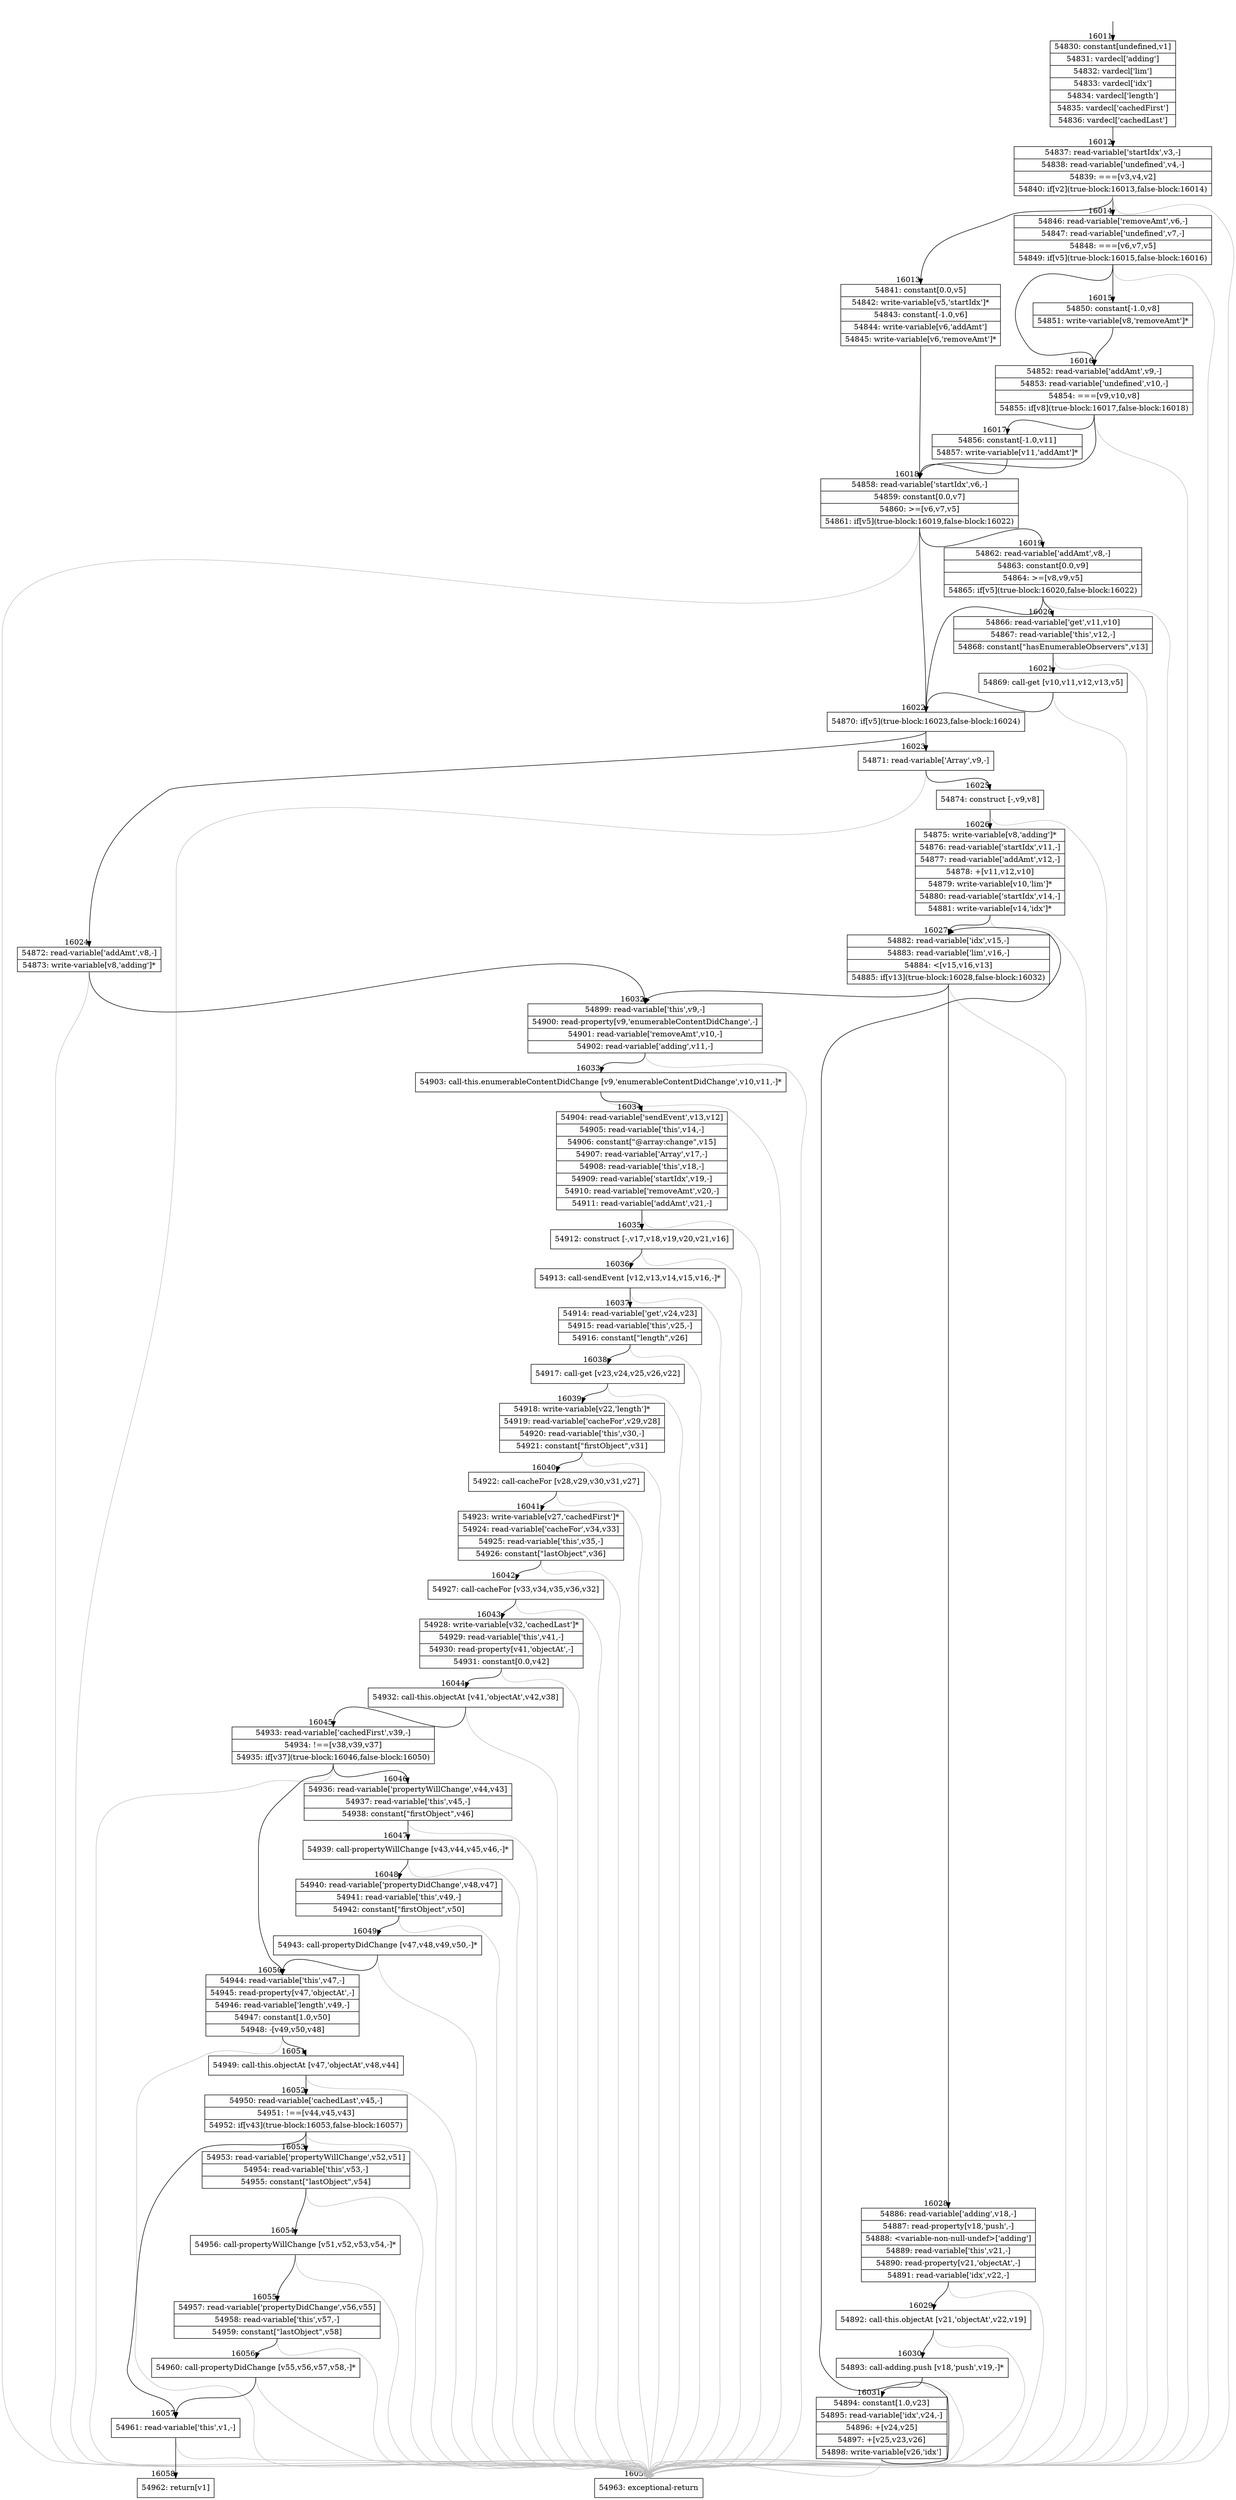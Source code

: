 digraph {
rankdir="TD"
BB_entry1361[shape=none,label=""];
BB_entry1361 -> BB16011 [tailport=s, headport=n, headlabel="    16011"]
BB16011 [shape=record label="{54830: constant[undefined,v1]|54831: vardecl['adding']|54832: vardecl['lim']|54833: vardecl['idx']|54834: vardecl['length']|54835: vardecl['cachedFirst']|54836: vardecl['cachedLast']}" ] 
BB16011 -> BB16012 [tailport=s, headport=n, headlabel="      16012"]
BB16012 [shape=record label="{54837: read-variable['startIdx',v3,-]|54838: read-variable['undefined',v4,-]|54839: ===[v3,v4,v2]|54840: if[v2](true-block:16013,false-block:16014)}" ] 
BB16012 -> BB16013 [tailport=s, headport=n, headlabel="      16013"]
BB16012 -> BB16014 [tailport=s, headport=n, headlabel="      16014"]
BB16012 -> BB16059 [tailport=s, headport=n, color=gray, headlabel="      16059"]
BB16013 [shape=record label="{54841: constant[0.0,v5]|54842: write-variable[v5,'startIdx']*|54843: constant[-1.0,v6]|54844: write-variable[v6,'addAmt']|54845: write-variable[v6,'removeAmt']*}" ] 
BB16013 -> BB16018 [tailport=s, headport=n, headlabel="      16018"]
BB16014 [shape=record label="{54846: read-variable['removeAmt',v6,-]|54847: read-variable['undefined',v7,-]|54848: ===[v6,v7,v5]|54849: if[v5](true-block:16015,false-block:16016)}" ] 
BB16014 -> BB16015 [tailport=s, headport=n, headlabel="      16015"]
BB16014 -> BB16016 [tailport=s, headport=n, headlabel="      16016"]
BB16014 -> BB16059 [tailport=s, headport=n, color=gray]
BB16015 [shape=record label="{54850: constant[-1.0,v8]|54851: write-variable[v8,'removeAmt']*}" ] 
BB16015 -> BB16016 [tailport=s, headport=n]
BB16016 [shape=record label="{54852: read-variable['addAmt',v9,-]|54853: read-variable['undefined',v10,-]|54854: ===[v9,v10,v8]|54855: if[v8](true-block:16017,false-block:16018)}" ] 
BB16016 -> BB16017 [tailport=s, headport=n, headlabel="      16017"]
BB16016 -> BB16018 [tailport=s, headport=n]
BB16016 -> BB16059 [tailport=s, headport=n, color=gray]
BB16017 [shape=record label="{54856: constant[-1.0,v11]|54857: write-variable[v11,'addAmt']*}" ] 
BB16017 -> BB16018 [tailport=s, headport=n]
BB16018 [shape=record label="{54858: read-variable['startIdx',v6,-]|54859: constant[0.0,v7]|54860: \>=[v6,v7,v5]|54861: if[v5](true-block:16019,false-block:16022)}" ] 
BB16018 -> BB16022 [tailport=s, headport=n, headlabel="      16022"]
BB16018 -> BB16019 [tailport=s, headport=n, headlabel="      16019"]
BB16018 -> BB16059 [tailport=s, headport=n, color=gray]
BB16019 [shape=record label="{54862: read-variable['addAmt',v8,-]|54863: constant[0.0,v9]|54864: \>=[v8,v9,v5]|54865: if[v5](true-block:16020,false-block:16022)}" ] 
BB16019 -> BB16022 [tailport=s, headport=n]
BB16019 -> BB16020 [tailport=s, headport=n, headlabel="      16020"]
BB16019 -> BB16059 [tailport=s, headport=n, color=gray]
BB16020 [shape=record label="{54866: read-variable['get',v11,v10]|54867: read-variable['this',v12,-]|54868: constant[\"hasEnumerableObservers\",v13]}" ] 
BB16020 -> BB16021 [tailport=s, headport=n, headlabel="      16021"]
BB16020 -> BB16059 [tailport=s, headport=n, color=gray]
BB16021 [shape=record label="{54869: call-get [v10,v11,v12,v13,v5]}" ] 
BB16021 -> BB16022 [tailport=s, headport=n]
BB16021 -> BB16059 [tailport=s, headport=n, color=gray]
BB16022 [shape=record label="{54870: if[v5](true-block:16023,false-block:16024)}" ] 
BB16022 -> BB16023 [tailport=s, headport=n, headlabel="      16023"]
BB16022 -> BB16024 [tailport=s, headport=n, headlabel="      16024"]
BB16023 [shape=record label="{54871: read-variable['Array',v9,-]}" ] 
BB16023 -> BB16025 [tailport=s, headport=n, headlabel="      16025"]
BB16023 -> BB16059 [tailport=s, headport=n, color=gray]
BB16024 [shape=record label="{54872: read-variable['addAmt',v8,-]|54873: write-variable[v8,'adding']*}" ] 
BB16024 -> BB16032 [tailport=s, headport=n, headlabel="      16032"]
BB16024 -> BB16059 [tailport=s, headport=n, color=gray]
BB16025 [shape=record label="{54874: construct [-,v9,v8]}" ] 
BB16025 -> BB16026 [tailport=s, headport=n, headlabel="      16026"]
BB16025 -> BB16059 [tailport=s, headport=n, color=gray]
BB16026 [shape=record label="{54875: write-variable[v8,'adding']*|54876: read-variable['startIdx',v11,-]|54877: read-variable['addAmt',v12,-]|54878: +[v11,v12,v10]|54879: write-variable[v10,'lim']*|54880: read-variable['startIdx',v14,-]|54881: write-variable[v14,'idx']*}" ] 
BB16026 -> BB16027 [tailport=s, headport=n, headlabel="      16027"]
BB16026 -> BB16059 [tailport=s, headport=n, color=gray]
BB16027 [shape=record label="{54882: read-variable['idx',v15,-]|54883: read-variable['lim',v16,-]|54884: \<[v15,v16,v13]|54885: if[v13](true-block:16028,false-block:16032)}" ] 
BB16027 -> BB16028 [tailport=s, headport=n, headlabel="      16028"]
BB16027 -> BB16032 [tailport=s, headport=n]
BB16027 -> BB16059 [tailport=s, headport=n, color=gray]
BB16028 [shape=record label="{54886: read-variable['adding',v18,-]|54887: read-property[v18,'push',-]|54888: \<variable-non-null-undef\>['adding']|54889: read-variable['this',v21,-]|54890: read-property[v21,'objectAt',-]|54891: read-variable['idx',v22,-]}" ] 
BB16028 -> BB16029 [tailport=s, headport=n, headlabel="      16029"]
BB16028 -> BB16059 [tailport=s, headport=n, color=gray]
BB16029 [shape=record label="{54892: call-this.objectAt [v21,'objectAt',v22,v19]}" ] 
BB16029 -> BB16030 [tailport=s, headport=n, headlabel="      16030"]
BB16029 -> BB16059 [tailport=s, headport=n, color=gray]
BB16030 [shape=record label="{54893: call-adding.push [v18,'push',v19,-]*}" ] 
BB16030 -> BB16031 [tailport=s, headport=n, headlabel="      16031"]
BB16030 -> BB16059 [tailport=s, headport=n, color=gray]
BB16031 [shape=record label="{54894: constant[1.0,v23]|54895: read-variable['idx',v24,-]|54896: +[v24,v25]|54897: +[v25,v23,v26]|54898: write-variable[v26,'idx']}" ] 
BB16031 -> BB16027 [tailport=s, headport=n]
BB16031 -> BB16059 [tailport=s, headport=n, color=gray]
BB16032 [shape=record label="{54899: read-variable['this',v9,-]|54900: read-property[v9,'enumerableContentDidChange',-]|54901: read-variable['removeAmt',v10,-]|54902: read-variable['adding',v11,-]}" ] 
BB16032 -> BB16033 [tailport=s, headport=n, headlabel="      16033"]
BB16032 -> BB16059 [tailport=s, headport=n, color=gray]
BB16033 [shape=record label="{54903: call-this.enumerableContentDidChange [v9,'enumerableContentDidChange',v10,v11,-]*}" ] 
BB16033 -> BB16034 [tailport=s, headport=n, headlabel="      16034"]
BB16033 -> BB16059 [tailport=s, headport=n, color=gray]
BB16034 [shape=record label="{54904: read-variable['sendEvent',v13,v12]|54905: read-variable['this',v14,-]|54906: constant[\"@array:change\",v15]|54907: read-variable['Array',v17,-]|54908: read-variable['this',v18,-]|54909: read-variable['startIdx',v19,-]|54910: read-variable['removeAmt',v20,-]|54911: read-variable['addAmt',v21,-]}" ] 
BB16034 -> BB16035 [tailport=s, headport=n, headlabel="      16035"]
BB16034 -> BB16059 [tailport=s, headport=n, color=gray]
BB16035 [shape=record label="{54912: construct [-,v17,v18,v19,v20,v21,v16]}" ] 
BB16035 -> BB16036 [tailport=s, headport=n, headlabel="      16036"]
BB16035 -> BB16059 [tailport=s, headport=n, color=gray]
BB16036 [shape=record label="{54913: call-sendEvent [v12,v13,v14,v15,v16,-]*}" ] 
BB16036 -> BB16037 [tailport=s, headport=n, headlabel="      16037"]
BB16036 -> BB16059 [tailport=s, headport=n, color=gray]
BB16037 [shape=record label="{54914: read-variable['get',v24,v23]|54915: read-variable['this',v25,-]|54916: constant[\"length\",v26]}" ] 
BB16037 -> BB16038 [tailport=s, headport=n, headlabel="      16038"]
BB16037 -> BB16059 [tailport=s, headport=n, color=gray]
BB16038 [shape=record label="{54917: call-get [v23,v24,v25,v26,v22]}" ] 
BB16038 -> BB16039 [tailport=s, headport=n, headlabel="      16039"]
BB16038 -> BB16059 [tailport=s, headport=n, color=gray]
BB16039 [shape=record label="{54918: write-variable[v22,'length']*|54919: read-variable['cacheFor',v29,v28]|54920: read-variable['this',v30,-]|54921: constant[\"firstObject\",v31]}" ] 
BB16039 -> BB16040 [tailport=s, headport=n, headlabel="      16040"]
BB16039 -> BB16059 [tailport=s, headport=n, color=gray]
BB16040 [shape=record label="{54922: call-cacheFor [v28,v29,v30,v31,v27]}" ] 
BB16040 -> BB16041 [tailport=s, headport=n, headlabel="      16041"]
BB16040 -> BB16059 [tailport=s, headport=n, color=gray]
BB16041 [shape=record label="{54923: write-variable[v27,'cachedFirst']*|54924: read-variable['cacheFor',v34,v33]|54925: read-variable['this',v35,-]|54926: constant[\"lastObject\",v36]}" ] 
BB16041 -> BB16042 [tailport=s, headport=n, headlabel="      16042"]
BB16041 -> BB16059 [tailport=s, headport=n, color=gray]
BB16042 [shape=record label="{54927: call-cacheFor [v33,v34,v35,v36,v32]}" ] 
BB16042 -> BB16043 [tailport=s, headport=n, headlabel="      16043"]
BB16042 -> BB16059 [tailport=s, headport=n, color=gray]
BB16043 [shape=record label="{54928: write-variable[v32,'cachedLast']*|54929: read-variable['this',v41,-]|54930: read-property[v41,'objectAt',-]|54931: constant[0.0,v42]}" ] 
BB16043 -> BB16044 [tailport=s, headport=n, headlabel="      16044"]
BB16043 -> BB16059 [tailport=s, headport=n, color=gray]
BB16044 [shape=record label="{54932: call-this.objectAt [v41,'objectAt',v42,v38]}" ] 
BB16044 -> BB16045 [tailport=s, headport=n, headlabel="      16045"]
BB16044 -> BB16059 [tailport=s, headport=n, color=gray]
BB16045 [shape=record label="{54933: read-variable['cachedFirst',v39,-]|54934: !==[v38,v39,v37]|54935: if[v37](true-block:16046,false-block:16050)}" ] 
BB16045 -> BB16046 [tailport=s, headport=n, headlabel="      16046"]
BB16045 -> BB16050 [tailport=s, headport=n, headlabel="      16050"]
BB16045 -> BB16059 [tailport=s, headport=n, color=gray]
BB16046 [shape=record label="{54936: read-variable['propertyWillChange',v44,v43]|54937: read-variable['this',v45,-]|54938: constant[\"firstObject\",v46]}" ] 
BB16046 -> BB16047 [tailport=s, headport=n, headlabel="      16047"]
BB16046 -> BB16059 [tailport=s, headport=n, color=gray]
BB16047 [shape=record label="{54939: call-propertyWillChange [v43,v44,v45,v46,-]*}" ] 
BB16047 -> BB16048 [tailport=s, headport=n, headlabel="      16048"]
BB16047 -> BB16059 [tailport=s, headport=n, color=gray]
BB16048 [shape=record label="{54940: read-variable['propertyDidChange',v48,v47]|54941: read-variable['this',v49,-]|54942: constant[\"firstObject\",v50]}" ] 
BB16048 -> BB16049 [tailport=s, headport=n, headlabel="      16049"]
BB16048 -> BB16059 [tailport=s, headport=n, color=gray]
BB16049 [shape=record label="{54943: call-propertyDidChange [v47,v48,v49,v50,-]*}" ] 
BB16049 -> BB16050 [tailport=s, headport=n]
BB16049 -> BB16059 [tailport=s, headport=n, color=gray]
BB16050 [shape=record label="{54944: read-variable['this',v47,-]|54945: read-property[v47,'objectAt',-]|54946: read-variable['length',v49,-]|54947: constant[1.0,v50]|54948: -[v49,v50,v48]}" ] 
BB16050 -> BB16051 [tailport=s, headport=n, headlabel="      16051"]
BB16050 -> BB16059 [tailport=s, headport=n, color=gray]
BB16051 [shape=record label="{54949: call-this.objectAt [v47,'objectAt',v48,v44]}" ] 
BB16051 -> BB16052 [tailport=s, headport=n, headlabel="      16052"]
BB16051 -> BB16059 [tailport=s, headport=n, color=gray]
BB16052 [shape=record label="{54950: read-variable['cachedLast',v45,-]|54951: !==[v44,v45,v43]|54952: if[v43](true-block:16053,false-block:16057)}" ] 
BB16052 -> BB16053 [tailport=s, headport=n, headlabel="      16053"]
BB16052 -> BB16057 [tailport=s, headport=n, headlabel="      16057"]
BB16052 -> BB16059 [tailport=s, headport=n, color=gray]
BB16053 [shape=record label="{54953: read-variable['propertyWillChange',v52,v51]|54954: read-variable['this',v53,-]|54955: constant[\"lastObject\",v54]}" ] 
BB16053 -> BB16054 [tailport=s, headport=n, headlabel="      16054"]
BB16053 -> BB16059 [tailport=s, headport=n, color=gray]
BB16054 [shape=record label="{54956: call-propertyWillChange [v51,v52,v53,v54,-]*}" ] 
BB16054 -> BB16055 [tailport=s, headport=n, headlabel="      16055"]
BB16054 -> BB16059 [tailport=s, headport=n, color=gray]
BB16055 [shape=record label="{54957: read-variable['propertyDidChange',v56,v55]|54958: read-variable['this',v57,-]|54959: constant[\"lastObject\",v58]}" ] 
BB16055 -> BB16056 [tailport=s, headport=n, headlabel="      16056"]
BB16055 -> BB16059 [tailport=s, headport=n, color=gray]
BB16056 [shape=record label="{54960: call-propertyDidChange [v55,v56,v57,v58,-]*}" ] 
BB16056 -> BB16057 [tailport=s, headport=n]
BB16056 -> BB16059 [tailport=s, headport=n, color=gray]
BB16057 [shape=record label="{54961: read-variable['this',v1,-]}" ] 
BB16057 -> BB16058 [tailport=s, headport=n, headlabel="      16058"]
BB16057 -> BB16059 [tailport=s, headport=n, color=gray]
BB16058 [shape=record label="{54962: return[v1]}" ] 
BB16059 [shape=record label="{54963: exceptional-return}" ] 
//#$~ 29713
}
